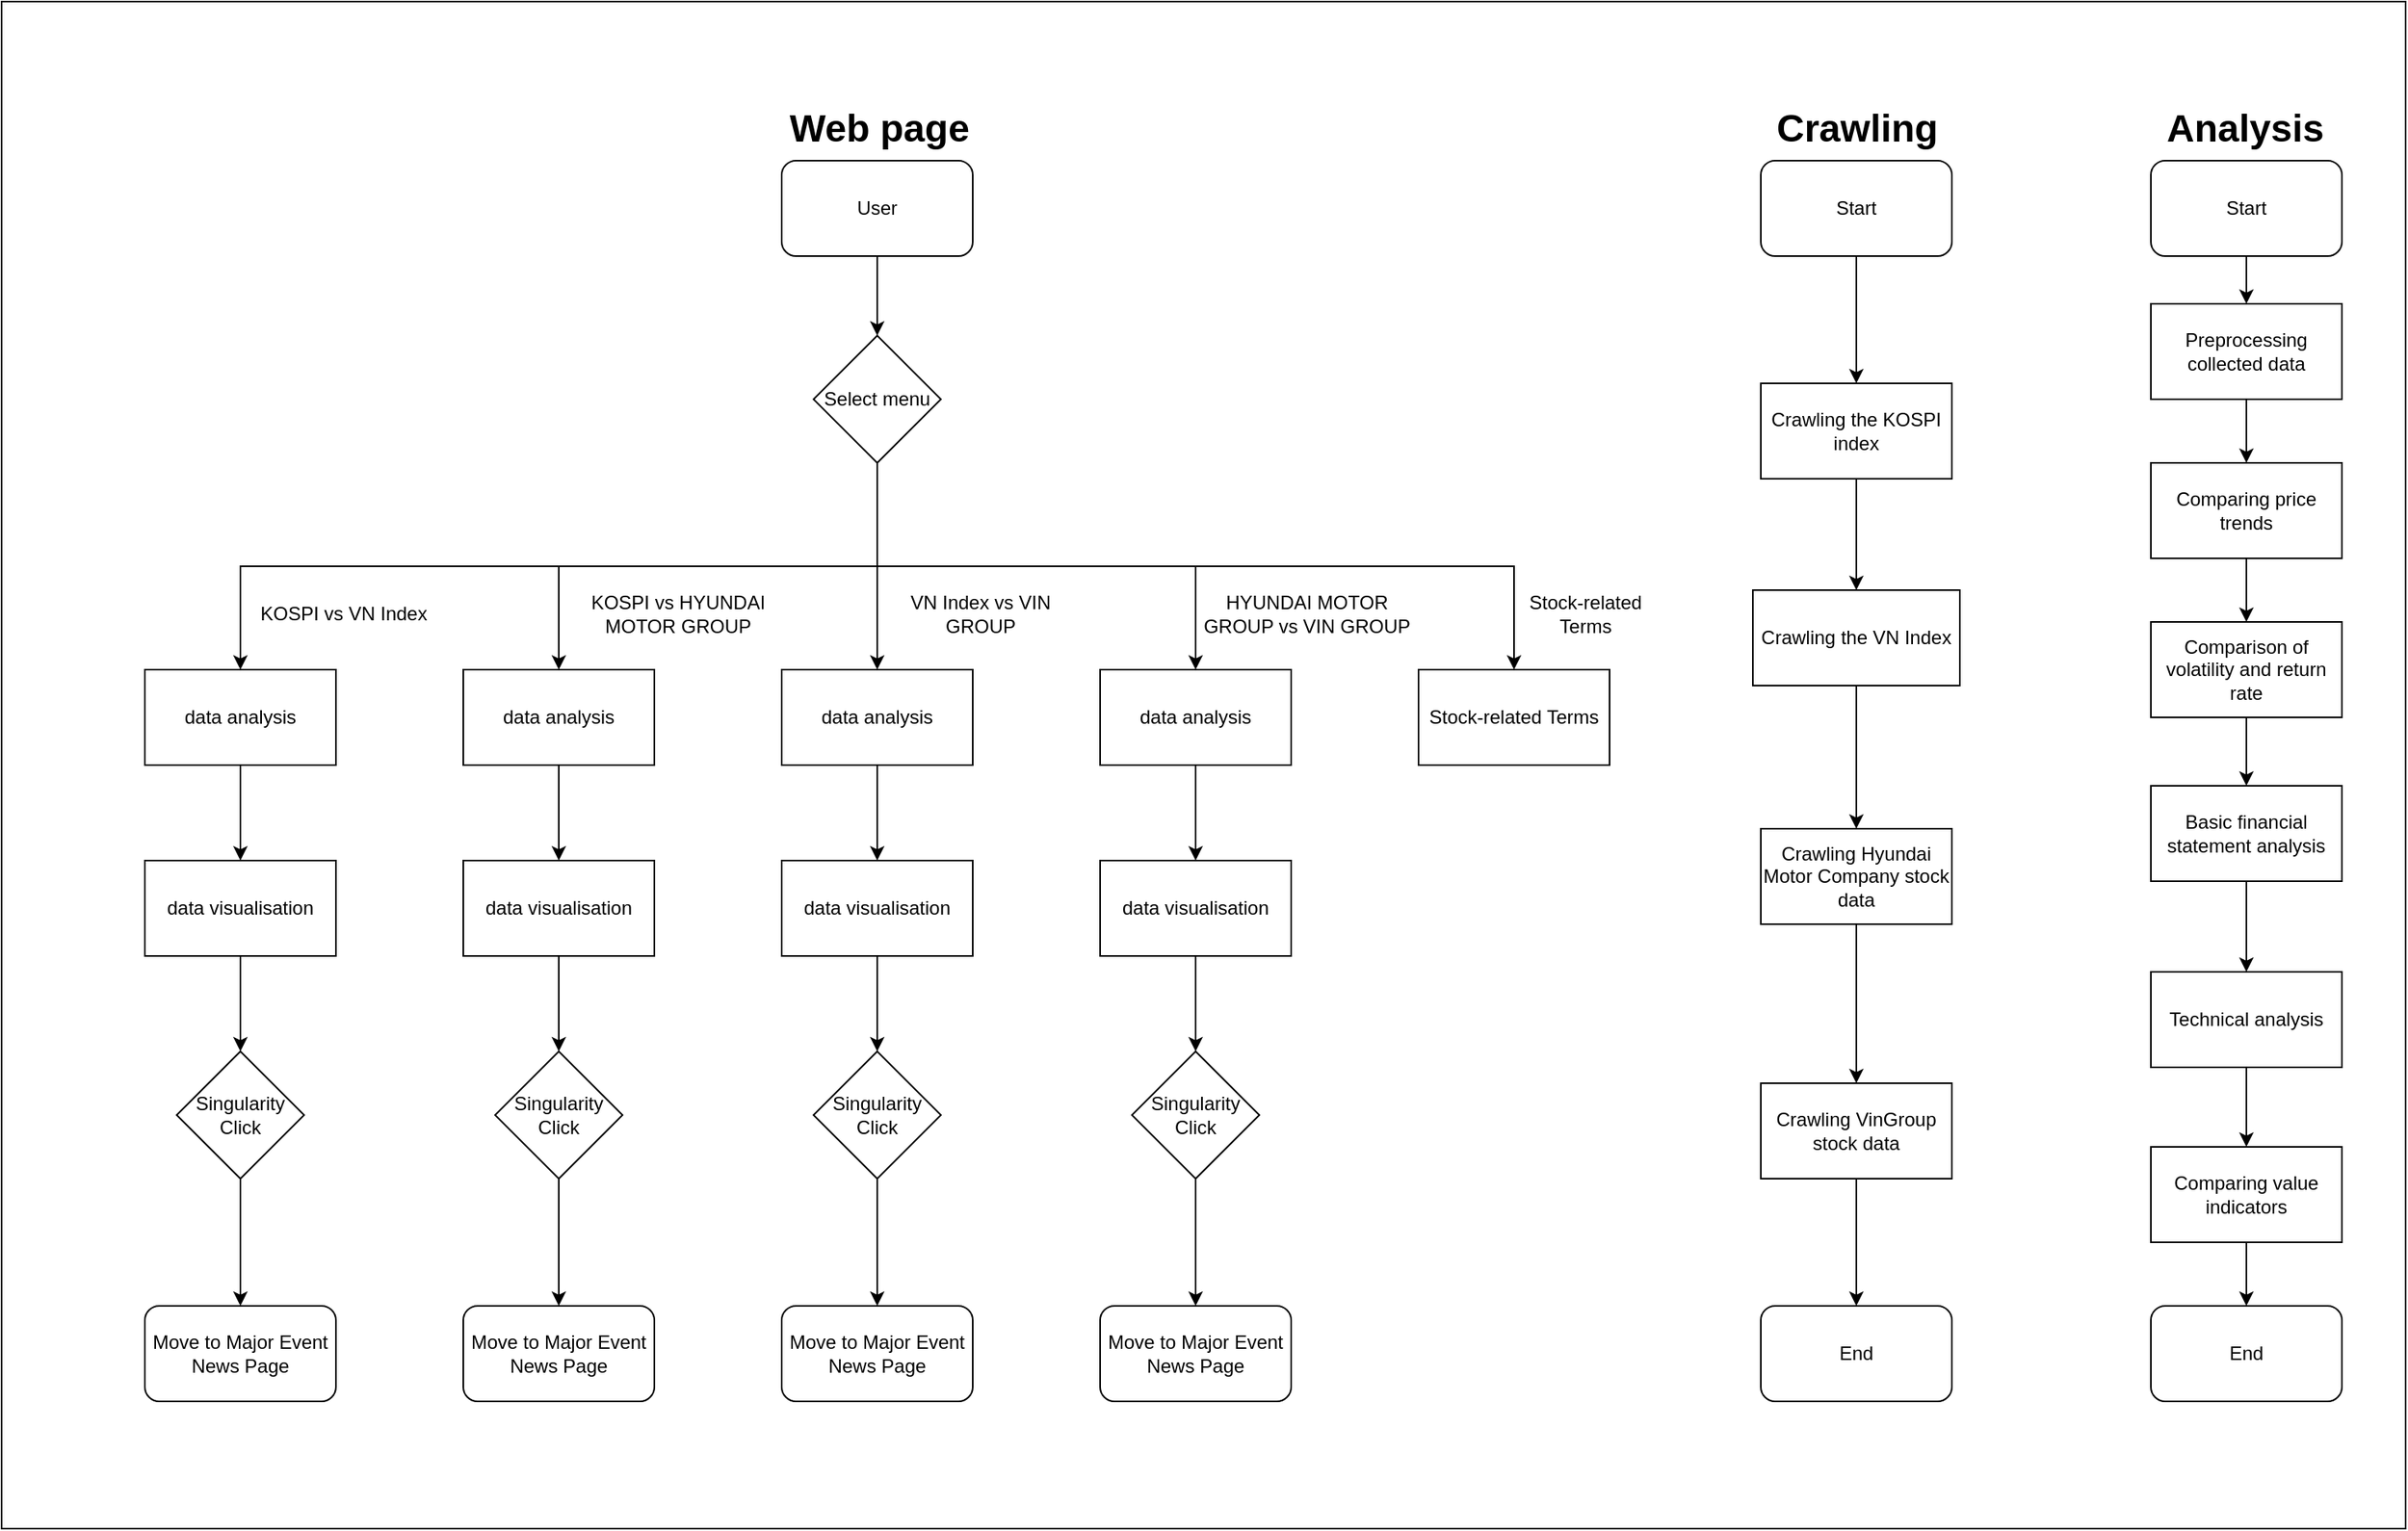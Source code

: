 <mxfile version="22.0.2" type="device">
  <diagram name="페이지-1" id="g54gzCtA1ma4HryOJT2_">
    <mxGraphModel dx="2345" dy="4337" grid="1" gridSize="10" guides="1" tooltips="1" connect="1" arrows="1" fold="1" page="1" pageScale="1" pageWidth="1169" pageHeight="827" math="0" shadow="0">
      <root>
        <mxCell id="0" />
        <mxCell id="1" parent="0" />
        <mxCell id="TIdGCy9vIDMMxU7cxqb9-118" value="" style="rounded=0;whiteSpace=wrap;html=1;" parent="1" vertex="1">
          <mxGeometry x="450" y="-2790" width="1510" height="960" as="geometry" />
        </mxCell>
        <mxCell id="TIdGCy9vIDMMxU7cxqb9-119" style="edgeStyle=orthogonalEdgeStyle;rounded=0;orthogonalLoop=1;jettySize=auto;html=1;exitX=0.5;exitY=1;exitDx=0;exitDy=0;entryX=0.5;entryY=0;entryDx=0;entryDy=0;" parent="1" source="TIdGCy9vIDMMxU7cxqb9-120" target="TIdGCy9vIDMMxU7cxqb9-126" edge="1">
          <mxGeometry relative="1" as="geometry" />
        </mxCell>
        <mxCell id="TIdGCy9vIDMMxU7cxqb9-120" value="User" style="rounded=1;whiteSpace=wrap;html=1;" parent="1" vertex="1">
          <mxGeometry x="940" y="-2690" width="120" height="60" as="geometry" />
        </mxCell>
        <mxCell id="TIdGCy9vIDMMxU7cxqb9-121" style="edgeStyle=orthogonalEdgeStyle;rounded=0;orthogonalLoop=1;jettySize=auto;html=1;exitX=0.5;exitY=1;exitDx=0;exitDy=0;entryX=0.5;entryY=0;entryDx=0;entryDy=0;" parent="1" source="TIdGCy9vIDMMxU7cxqb9-126" target="TIdGCy9vIDMMxU7cxqb9-128" edge="1">
          <mxGeometry relative="1" as="geometry" />
        </mxCell>
        <mxCell id="TIdGCy9vIDMMxU7cxqb9-122" style="edgeStyle=orthogonalEdgeStyle;rounded=0;orthogonalLoop=1;jettySize=auto;html=1;exitX=0.5;exitY=1;exitDx=0;exitDy=0;entryX=0.5;entryY=0;entryDx=0;entryDy=0;" parent="1" source="TIdGCy9vIDMMxU7cxqb9-126" target="TIdGCy9vIDMMxU7cxqb9-130" edge="1">
          <mxGeometry relative="1" as="geometry" />
        </mxCell>
        <mxCell id="TIdGCy9vIDMMxU7cxqb9-123" style="edgeStyle=orthogonalEdgeStyle;rounded=0;orthogonalLoop=1;jettySize=auto;html=1;exitX=0.5;exitY=1;exitDx=0;exitDy=0;entryX=0.5;entryY=0;entryDx=0;entryDy=0;" parent="1" source="TIdGCy9vIDMMxU7cxqb9-126" target="TIdGCy9vIDMMxU7cxqb9-132" edge="1">
          <mxGeometry relative="1" as="geometry" />
        </mxCell>
        <mxCell id="TIdGCy9vIDMMxU7cxqb9-124" style="edgeStyle=orthogonalEdgeStyle;rounded=0;orthogonalLoop=1;jettySize=auto;html=1;exitX=0.5;exitY=1;exitDx=0;exitDy=0;entryX=0.5;entryY=0;entryDx=0;entryDy=0;" parent="1" source="TIdGCy9vIDMMxU7cxqb9-126" target="TIdGCy9vIDMMxU7cxqb9-134" edge="1">
          <mxGeometry relative="1" as="geometry" />
        </mxCell>
        <mxCell id="TIdGCy9vIDMMxU7cxqb9-125" style="edgeStyle=orthogonalEdgeStyle;rounded=0;orthogonalLoop=1;jettySize=auto;html=1;exitX=0.5;exitY=1;exitDx=0;exitDy=0;entryX=0.5;entryY=0;entryDx=0;entryDy=0;" parent="1" source="TIdGCy9vIDMMxU7cxqb9-126" target="TIdGCy9vIDMMxU7cxqb9-135" edge="1">
          <mxGeometry relative="1" as="geometry" />
        </mxCell>
        <mxCell id="TIdGCy9vIDMMxU7cxqb9-126" value="Select menu" style="rhombus;whiteSpace=wrap;html=1;" parent="1" vertex="1">
          <mxGeometry x="960" y="-2580" width="80" height="80" as="geometry" />
        </mxCell>
        <mxCell id="TIdGCy9vIDMMxU7cxqb9-127" style="edgeStyle=orthogonalEdgeStyle;rounded=0;orthogonalLoop=1;jettySize=auto;html=1;exitX=0.5;exitY=1;exitDx=0;exitDy=0;entryX=0.5;entryY=0;entryDx=0;entryDy=0;" parent="1" source="TIdGCy9vIDMMxU7cxqb9-128" target="TIdGCy9vIDMMxU7cxqb9-137" edge="1">
          <mxGeometry relative="1" as="geometry" />
        </mxCell>
        <mxCell id="TIdGCy9vIDMMxU7cxqb9-128" value="data analysis" style="rounded=0;whiteSpace=wrap;html=1;" parent="1" vertex="1">
          <mxGeometry x="540" y="-2370" width="120" height="60" as="geometry" />
        </mxCell>
        <mxCell id="TIdGCy9vIDMMxU7cxqb9-129" style="edgeStyle=orthogonalEdgeStyle;rounded=0;orthogonalLoop=1;jettySize=auto;html=1;exitX=0.5;exitY=1;exitDx=0;exitDy=0;entryX=0.5;entryY=0;entryDx=0;entryDy=0;" parent="1" source="TIdGCy9vIDMMxU7cxqb9-130" target="TIdGCy9vIDMMxU7cxqb9-139" edge="1">
          <mxGeometry relative="1" as="geometry" />
        </mxCell>
        <mxCell id="TIdGCy9vIDMMxU7cxqb9-130" value="data analysis" style="rounded=0;whiteSpace=wrap;html=1;" parent="1" vertex="1">
          <mxGeometry x="740" y="-2370" width="120" height="60" as="geometry" />
        </mxCell>
        <mxCell id="TIdGCy9vIDMMxU7cxqb9-131" style="edgeStyle=orthogonalEdgeStyle;rounded=0;orthogonalLoop=1;jettySize=auto;html=1;exitX=0.5;exitY=1;exitDx=0;exitDy=0;entryX=0.5;entryY=0;entryDx=0;entryDy=0;" parent="1" source="TIdGCy9vIDMMxU7cxqb9-132" target="TIdGCy9vIDMMxU7cxqb9-141" edge="1">
          <mxGeometry relative="1" as="geometry" />
        </mxCell>
        <mxCell id="TIdGCy9vIDMMxU7cxqb9-132" value="data analysis" style="rounded=0;whiteSpace=wrap;html=1;" parent="1" vertex="1">
          <mxGeometry x="940" y="-2370" width="120" height="60" as="geometry" />
        </mxCell>
        <mxCell id="TIdGCy9vIDMMxU7cxqb9-133" style="edgeStyle=orthogonalEdgeStyle;rounded=0;orthogonalLoop=1;jettySize=auto;html=1;exitX=0.5;exitY=1;exitDx=0;exitDy=0;entryX=0.5;entryY=0;entryDx=0;entryDy=0;" parent="1" source="TIdGCy9vIDMMxU7cxqb9-134" target="TIdGCy9vIDMMxU7cxqb9-143" edge="1">
          <mxGeometry relative="1" as="geometry" />
        </mxCell>
        <mxCell id="TIdGCy9vIDMMxU7cxqb9-134" value="data analysis" style="rounded=0;whiteSpace=wrap;html=1;" parent="1" vertex="1">
          <mxGeometry x="1140" y="-2370" width="120" height="60" as="geometry" />
        </mxCell>
        <mxCell id="TIdGCy9vIDMMxU7cxqb9-135" value="Stock-related Terms" style="rounded=0;whiteSpace=wrap;html=1;" parent="1" vertex="1">
          <mxGeometry x="1340" y="-2370" width="120" height="60" as="geometry" />
        </mxCell>
        <mxCell id="TIdGCy9vIDMMxU7cxqb9-136" style="edgeStyle=orthogonalEdgeStyle;rounded=0;orthogonalLoop=1;jettySize=auto;html=1;exitX=0.5;exitY=1;exitDx=0;exitDy=0;entryX=0.5;entryY=0;entryDx=0;entryDy=0;" parent="1" source="TIdGCy9vIDMMxU7cxqb9-137" target="TIdGCy9vIDMMxU7cxqb9-145" edge="1">
          <mxGeometry relative="1" as="geometry" />
        </mxCell>
        <mxCell id="TIdGCy9vIDMMxU7cxqb9-137" value="data visualisation" style="rounded=0;whiteSpace=wrap;html=1;" parent="1" vertex="1">
          <mxGeometry x="540" y="-2250" width="120" height="60" as="geometry" />
        </mxCell>
        <mxCell id="TIdGCy9vIDMMxU7cxqb9-138" style="edgeStyle=orthogonalEdgeStyle;rounded=0;orthogonalLoop=1;jettySize=auto;html=1;exitX=0.5;exitY=1;exitDx=0;exitDy=0;entryX=0.5;entryY=0;entryDx=0;entryDy=0;" parent="1" source="TIdGCy9vIDMMxU7cxqb9-139" target="TIdGCy9vIDMMxU7cxqb9-147" edge="1">
          <mxGeometry relative="1" as="geometry" />
        </mxCell>
        <mxCell id="TIdGCy9vIDMMxU7cxqb9-139" value="data visualisation" style="rounded=0;whiteSpace=wrap;html=1;" parent="1" vertex="1">
          <mxGeometry x="740" y="-2250" width="120" height="60" as="geometry" />
        </mxCell>
        <mxCell id="TIdGCy9vIDMMxU7cxqb9-140" style="edgeStyle=orthogonalEdgeStyle;rounded=0;orthogonalLoop=1;jettySize=auto;html=1;exitX=0.5;exitY=1;exitDx=0;exitDy=0;entryX=0.5;entryY=0;entryDx=0;entryDy=0;" parent="1" source="TIdGCy9vIDMMxU7cxqb9-141" target="TIdGCy9vIDMMxU7cxqb9-149" edge="1">
          <mxGeometry relative="1" as="geometry" />
        </mxCell>
        <mxCell id="TIdGCy9vIDMMxU7cxqb9-141" value="data visualisation" style="rounded=0;whiteSpace=wrap;html=1;" parent="1" vertex="1">
          <mxGeometry x="940" y="-2250" width="120" height="60" as="geometry" />
        </mxCell>
        <mxCell id="TIdGCy9vIDMMxU7cxqb9-142" style="edgeStyle=orthogonalEdgeStyle;rounded=0;orthogonalLoop=1;jettySize=auto;html=1;exitX=0.5;exitY=1;exitDx=0;exitDy=0;entryX=0.5;entryY=0;entryDx=0;entryDy=0;" parent="1" source="TIdGCy9vIDMMxU7cxqb9-143" target="TIdGCy9vIDMMxU7cxqb9-151" edge="1">
          <mxGeometry relative="1" as="geometry" />
        </mxCell>
        <mxCell id="TIdGCy9vIDMMxU7cxqb9-143" value="data visualisation" style="rounded=0;whiteSpace=wrap;html=1;" parent="1" vertex="1">
          <mxGeometry x="1140" y="-2250" width="120" height="60" as="geometry" />
        </mxCell>
        <mxCell id="TIdGCy9vIDMMxU7cxqb9-144" style="edgeStyle=orthogonalEdgeStyle;rounded=0;orthogonalLoop=1;jettySize=auto;html=1;exitX=0.5;exitY=1;exitDx=0;exitDy=0;entryX=0.5;entryY=0;entryDx=0;entryDy=0;" parent="1" source="TIdGCy9vIDMMxU7cxqb9-145" target="TIdGCy9vIDMMxU7cxqb9-152" edge="1">
          <mxGeometry relative="1" as="geometry" />
        </mxCell>
        <mxCell id="TIdGCy9vIDMMxU7cxqb9-145" value="Singularity Click" style="rhombus;whiteSpace=wrap;html=1;" parent="1" vertex="1">
          <mxGeometry x="560" y="-2130" width="80" height="80" as="geometry" />
        </mxCell>
        <mxCell id="TIdGCy9vIDMMxU7cxqb9-146" style="edgeStyle=orthogonalEdgeStyle;rounded=0;orthogonalLoop=1;jettySize=auto;html=1;exitX=0.5;exitY=1;exitDx=0;exitDy=0;entryX=0.5;entryY=0;entryDx=0;entryDy=0;" parent="1" source="TIdGCy9vIDMMxU7cxqb9-147" target="TIdGCy9vIDMMxU7cxqb9-153" edge="1">
          <mxGeometry relative="1" as="geometry" />
        </mxCell>
        <mxCell id="TIdGCy9vIDMMxU7cxqb9-147" value="Singularity Click" style="rhombus;whiteSpace=wrap;html=1;" parent="1" vertex="1">
          <mxGeometry x="760" y="-2130" width="80" height="80" as="geometry" />
        </mxCell>
        <mxCell id="TIdGCy9vIDMMxU7cxqb9-148" style="edgeStyle=orthogonalEdgeStyle;rounded=0;orthogonalLoop=1;jettySize=auto;html=1;exitX=0.5;exitY=1;exitDx=0;exitDy=0;entryX=0.5;entryY=0;entryDx=0;entryDy=0;" parent="1" source="TIdGCy9vIDMMxU7cxqb9-149" target="TIdGCy9vIDMMxU7cxqb9-154" edge="1">
          <mxGeometry relative="1" as="geometry" />
        </mxCell>
        <mxCell id="TIdGCy9vIDMMxU7cxqb9-149" value="Singularity Click" style="rhombus;whiteSpace=wrap;html=1;" parent="1" vertex="1">
          <mxGeometry x="960" y="-2130" width="80" height="80" as="geometry" />
        </mxCell>
        <mxCell id="TIdGCy9vIDMMxU7cxqb9-150" style="edgeStyle=orthogonalEdgeStyle;rounded=0;orthogonalLoop=1;jettySize=auto;html=1;exitX=0.5;exitY=1;exitDx=0;exitDy=0;entryX=0.5;entryY=0;entryDx=0;entryDy=0;" parent="1" source="TIdGCy9vIDMMxU7cxqb9-151" target="TIdGCy9vIDMMxU7cxqb9-155" edge="1">
          <mxGeometry relative="1" as="geometry" />
        </mxCell>
        <mxCell id="TIdGCy9vIDMMxU7cxqb9-151" value="Singularity Click" style="rhombus;whiteSpace=wrap;html=1;" parent="1" vertex="1">
          <mxGeometry x="1160" y="-2130" width="80" height="80" as="geometry" />
        </mxCell>
        <mxCell id="TIdGCy9vIDMMxU7cxqb9-152" value="Move to Major Event News Page" style="rounded=1;whiteSpace=wrap;html=1;" parent="1" vertex="1">
          <mxGeometry x="540" y="-1970" width="120" height="60" as="geometry" />
        </mxCell>
        <mxCell id="TIdGCy9vIDMMxU7cxqb9-153" value="Move to Major Event News Page" style="rounded=1;whiteSpace=wrap;html=1;" parent="1" vertex="1">
          <mxGeometry x="740" y="-1970" width="120" height="60" as="geometry" />
        </mxCell>
        <mxCell id="TIdGCy9vIDMMxU7cxqb9-154" value="Move to Major Event News Page" style="rounded=1;whiteSpace=wrap;html=1;" parent="1" vertex="1">
          <mxGeometry x="940" y="-1970" width="120" height="60" as="geometry" />
        </mxCell>
        <mxCell id="TIdGCy9vIDMMxU7cxqb9-155" value="Move to Major Event News Page" style="rounded=1;whiteSpace=wrap;html=1;" parent="1" vertex="1">
          <mxGeometry x="1140" y="-1970" width="120" height="60" as="geometry" />
        </mxCell>
        <mxCell id="TIdGCy9vIDMMxU7cxqb9-156" style="edgeStyle=orthogonalEdgeStyle;rounded=0;orthogonalLoop=1;jettySize=auto;html=1;exitX=0.5;exitY=1;exitDx=0;exitDy=0;entryX=0.5;entryY=0;entryDx=0;entryDy=0;" parent="1" source="TIdGCy9vIDMMxU7cxqb9-157" target="TIdGCy9vIDMMxU7cxqb9-159" edge="1">
          <mxGeometry relative="1" as="geometry" />
        </mxCell>
        <mxCell id="TIdGCy9vIDMMxU7cxqb9-157" value="Start" style="rounded=1;whiteSpace=wrap;html=1;" parent="1" vertex="1">
          <mxGeometry x="1555" y="-2690" width="120" height="60" as="geometry" />
        </mxCell>
        <mxCell id="TIdGCy9vIDMMxU7cxqb9-158" style="edgeStyle=orthogonalEdgeStyle;rounded=0;orthogonalLoop=1;jettySize=auto;html=1;exitX=0.5;exitY=1;exitDx=0;exitDy=0;entryX=0.5;entryY=0;entryDx=0;entryDy=0;" parent="1" source="TIdGCy9vIDMMxU7cxqb9-159" target="TIdGCy9vIDMMxU7cxqb9-161" edge="1">
          <mxGeometry relative="1" as="geometry" />
        </mxCell>
        <mxCell id="TIdGCy9vIDMMxU7cxqb9-159" value="Crawling the KOSPI index" style="rounded=0;whiteSpace=wrap;html=1;" parent="1" vertex="1">
          <mxGeometry x="1555" y="-2550" width="120" height="60" as="geometry" />
        </mxCell>
        <mxCell id="TIdGCy9vIDMMxU7cxqb9-160" style="edgeStyle=orthogonalEdgeStyle;rounded=0;orthogonalLoop=1;jettySize=auto;html=1;exitX=0.5;exitY=1;exitDx=0;exitDy=0;entryX=0.5;entryY=0;entryDx=0;entryDy=0;" parent="1" source="TIdGCy9vIDMMxU7cxqb9-161" target="TIdGCy9vIDMMxU7cxqb9-163" edge="1">
          <mxGeometry relative="1" as="geometry" />
        </mxCell>
        <mxCell id="TIdGCy9vIDMMxU7cxqb9-161" value="Crawling the VN Index" style="rounded=0;whiteSpace=wrap;html=1;" parent="1" vertex="1">
          <mxGeometry x="1550" y="-2420" width="130" height="60" as="geometry" />
        </mxCell>
        <mxCell id="TIdGCy9vIDMMxU7cxqb9-162" style="edgeStyle=orthogonalEdgeStyle;rounded=0;orthogonalLoop=1;jettySize=auto;html=1;exitX=0.5;exitY=1;exitDx=0;exitDy=0;entryX=0.5;entryY=0;entryDx=0;entryDy=0;" parent="1" source="TIdGCy9vIDMMxU7cxqb9-163" target="TIdGCy9vIDMMxU7cxqb9-165" edge="1">
          <mxGeometry relative="1" as="geometry" />
        </mxCell>
        <mxCell id="TIdGCy9vIDMMxU7cxqb9-163" value="Crawling Hyundai Motor Company stock data" style="rounded=0;whiteSpace=wrap;html=1;" parent="1" vertex="1">
          <mxGeometry x="1555" y="-2270" width="120" height="60" as="geometry" />
        </mxCell>
        <mxCell id="TIdGCy9vIDMMxU7cxqb9-164" style="edgeStyle=orthogonalEdgeStyle;rounded=0;orthogonalLoop=1;jettySize=auto;html=1;exitX=0.5;exitY=1;exitDx=0;exitDy=0;entryX=0.5;entryY=0;entryDx=0;entryDy=0;" parent="1" source="TIdGCy9vIDMMxU7cxqb9-165" target="TIdGCy9vIDMMxU7cxqb9-171" edge="1">
          <mxGeometry relative="1" as="geometry" />
        </mxCell>
        <mxCell id="TIdGCy9vIDMMxU7cxqb9-165" value="Crawling VinGroup stock data" style="rounded=0;whiteSpace=wrap;html=1;" parent="1" vertex="1">
          <mxGeometry x="1555" y="-2110" width="120" height="60" as="geometry" />
        </mxCell>
        <mxCell id="TIdGCy9vIDMMxU7cxqb9-166" value="KOSPI vs VN Index" style="text;html=1;strokeColor=none;fillColor=none;align=center;verticalAlign=middle;whiteSpace=wrap;rounded=0;" parent="1" vertex="1">
          <mxGeometry x="600" y="-2420" width="130" height="30" as="geometry" />
        </mxCell>
        <mxCell id="TIdGCy9vIDMMxU7cxqb9-167" value="KOSPI vs HYUNDAI MOTOR GROUP" style="text;html=1;strokeColor=none;fillColor=none;align=center;verticalAlign=middle;whiteSpace=wrap;rounded=0;" parent="1" vertex="1">
          <mxGeometry x="810" y="-2420" width="130" height="30" as="geometry" />
        </mxCell>
        <mxCell id="TIdGCy9vIDMMxU7cxqb9-168" value="VN Index vs VIN GROUP" style="text;html=1;strokeColor=none;fillColor=none;align=center;verticalAlign=middle;whiteSpace=wrap;rounded=0;" parent="1" vertex="1">
          <mxGeometry x="1000" y="-2420" width="130" height="30" as="geometry" />
        </mxCell>
        <mxCell id="TIdGCy9vIDMMxU7cxqb9-169" value="HYUNDAI MOTOR GROUP vs VIN GROUP" style="text;html=1;strokeColor=none;fillColor=none;align=center;verticalAlign=middle;whiteSpace=wrap;rounded=0;" parent="1" vertex="1">
          <mxGeometry x="1200" y="-2420" width="140" height="30" as="geometry" />
        </mxCell>
        <mxCell id="TIdGCy9vIDMMxU7cxqb9-170" value="Stock-related Terms" style="text;html=1;strokeColor=none;fillColor=none;align=center;verticalAlign=middle;whiteSpace=wrap;rounded=0;" parent="1" vertex="1">
          <mxGeometry x="1400" y="-2420" width="90" height="30" as="geometry" />
        </mxCell>
        <mxCell id="TIdGCy9vIDMMxU7cxqb9-171" value="End" style="rounded=1;whiteSpace=wrap;html=1;" parent="1" vertex="1">
          <mxGeometry x="1555" y="-1970" width="120" height="60" as="geometry" />
        </mxCell>
        <mxCell id="TIdGCy9vIDMMxU7cxqb9-172" value="&lt;h1&gt;Crawling&lt;/h1&gt;" style="text;html=1;strokeColor=none;fillColor=none;spacing=5;spacingTop=-20;whiteSpace=wrap;overflow=hidden;rounded=0;" parent="1" vertex="1">
          <mxGeometry x="1560" y="-2730" width="115" height="40" as="geometry" />
        </mxCell>
        <mxCell id="TIdGCy9vIDMMxU7cxqb9-173" value="&lt;h1&gt;Web page&lt;br&gt;&lt;/h1&gt;" style="text;html=1;strokeColor=none;fillColor=none;spacing=5;spacingTop=-20;whiteSpace=wrap;overflow=hidden;rounded=0;" parent="1" vertex="1">
          <mxGeometry x="940" y="-2730" width="130" height="40" as="geometry" />
        </mxCell>
        <mxCell id="TIdGCy9vIDMMxU7cxqb9-174" value="&lt;h1&gt;Analysis&lt;br&gt;&lt;/h1&gt;" style="text;html=1;strokeColor=none;fillColor=none;spacing=5;spacingTop=-20;whiteSpace=wrap;overflow=hidden;rounded=0;" parent="1" vertex="1">
          <mxGeometry x="1805" y="-2730" width="110" height="40" as="geometry" />
        </mxCell>
        <mxCell id="TIdGCy9vIDMMxU7cxqb9-175" style="edgeStyle=orthogonalEdgeStyle;rounded=0;orthogonalLoop=1;jettySize=auto;html=1;exitX=0.5;exitY=1;exitDx=0;exitDy=0;entryX=0.5;entryY=0;entryDx=0;entryDy=0;" parent="1" source="TIdGCy9vIDMMxU7cxqb9-176" target="TIdGCy9vIDMMxU7cxqb9-178" edge="1">
          <mxGeometry relative="1" as="geometry" />
        </mxCell>
        <mxCell id="TIdGCy9vIDMMxU7cxqb9-176" value="Start" style="rounded=1;whiteSpace=wrap;html=1;" parent="1" vertex="1">
          <mxGeometry x="1800" y="-2690" width="120" height="60" as="geometry" />
        </mxCell>
        <mxCell id="TIdGCy9vIDMMxU7cxqb9-177" style="edgeStyle=orthogonalEdgeStyle;rounded=0;orthogonalLoop=1;jettySize=auto;html=1;exitX=0.5;exitY=1;exitDx=0;exitDy=0;entryX=0.5;entryY=0;entryDx=0;entryDy=0;" parent="1" source="TIdGCy9vIDMMxU7cxqb9-178" target="TIdGCy9vIDMMxU7cxqb9-180" edge="1">
          <mxGeometry relative="1" as="geometry" />
        </mxCell>
        <mxCell id="TIdGCy9vIDMMxU7cxqb9-178" value="Preprocessing collected data" style="rounded=0;whiteSpace=wrap;html=1;" parent="1" vertex="1">
          <mxGeometry x="1800" y="-2600" width="120" height="60" as="geometry" />
        </mxCell>
        <mxCell id="TIdGCy9vIDMMxU7cxqb9-179" style="edgeStyle=orthogonalEdgeStyle;rounded=0;orthogonalLoop=1;jettySize=auto;html=1;exitX=0.5;exitY=1;exitDx=0;exitDy=0;entryX=0.5;entryY=0;entryDx=0;entryDy=0;" parent="1" source="TIdGCy9vIDMMxU7cxqb9-180" target="TIdGCy9vIDMMxU7cxqb9-182" edge="1">
          <mxGeometry relative="1" as="geometry" />
        </mxCell>
        <mxCell id="TIdGCy9vIDMMxU7cxqb9-180" value="Comparing price trends" style="rounded=0;whiteSpace=wrap;html=1;" parent="1" vertex="1">
          <mxGeometry x="1800" y="-2500" width="120" height="60" as="geometry" />
        </mxCell>
        <mxCell id="TIdGCy9vIDMMxU7cxqb9-181" style="edgeStyle=orthogonalEdgeStyle;rounded=0;orthogonalLoop=1;jettySize=auto;html=1;exitX=0.5;exitY=1;exitDx=0;exitDy=0;entryX=0.5;entryY=0;entryDx=0;entryDy=0;" parent="1" source="TIdGCy9vIDMMxU7cxqb9-182" target="TIdGCy9vIDMMxU7cxqb9-184" edge="1">
          <mxGeometry relative="1" as="geometry" />
        </mxCell>
        <mxCell id="TIdGCy9vIDMMxU7cxqb9-182" value="Comparison of volatility and return rate" style="rounded=0;whiteSpace=wrap;html=1;" parent="1" vertex="1">
          <mxGeometry x="1800" y="-2400" width="120" height="60" as="geometry" />
        </mxCell>
        <mxCell id="TIdGCy9vIDMMxU7cxqb9-183" style="edgeStyle=orthogonalEdgeStyle;rounded=0;orthogonalLoop=1;jettySize=auto;html=1;exitX=0.5;exitY=1;exitDx=0;exitDy=0;entryX=0.5;entryY=0;entryDx=0;entryDy=0;" parent="1" source="TIdGCy9vIDMMxU7cxqb9-184" target="TIdGCy9vIDMMxU7cxqb9-186" edge="1">
          <mxGeometry relative="1" as="geometry" />
        </mxCell>
        <mxCell id="TIdGCy9vIDMMxU7cxqb9-184" value="Basic financial statement analysis" style="rounded=0;whiteSpace=wrap;html=1;" parent="1" vertex="1">
          <mxGeometry x="1800" y="-2297" width="120" height="60" as="geometry" />
        </mxCell>
        <mxCell id="TIdGCy9vIDMMxU7cxqb9-185" style="edgeStyle=orthogonalEdgeStyle;rounded=0;orthogonalLoop=1;jettySize=auto;html=1;exitX=0.5;exitY=1;exitDx=0;exitDy=0;entryX=0.5;entryY=0;entryDx=0;entryDy=0;" parent="1" source="TIdGCy9vIDMMxU7cxqb9-186" target="TIdGCy9vIDMMxU7cxqb9-188" edge="1">
          <mxGeometry relative="1" as="geometry" />
        </mxCell>
        <mxCell id="TIdGCy9vIDMMxU7cxqb9-186" value="Technical analysis" style="rounded=0;whiteSpace=wrap;html=1;" parent="1" vertex="1">
          <mxGeometry x="1800" y="-2180" width="120" height="60" as="geometry" />
        </mxCell>
        <mxCell id="TIdGCy9vIDMMxU7cxqb9-187" style="edgeStyle=orthogonalEdgeStyle;rounded=0;orthogonalLoop=1;jettySize=auto;html=1;exitX=0.5;exitY=1;exitDx=0;exitDy=0;entryX=0.5;entryY=0;entryDx=0;entryDy=0;" parent="1" source="TIdGCy9vIDMMxU7cxqb9-188" target="TIdGCy9vIDMMxU7cxqb9-189" edge="1">
          <mxGeometry relative="1" as="geometry" />
        </mxCell>
        <mxCell id="TIdGCy9vIDMMxU7cxqb9-188" value="Comparing value indicators" style="rounded=0;whiteSpace=wrap;html=1;" parent="1" vertex="1">
          <mxGeometry x="1800" y="-2070" width="120" height="60" as="geometry" />
        </mxCell>
        <mxCell id="TIdGCy9vIDMMxU7cxqb9-189" value="End" style="rounded=1;whiteSpace=wrap;html=1;" parent="1" vertex="1">
          <mxGeometry x="1800" y="-1970" width="120" height="60" as="geometry" />
        </mxCell>
      </root>
    </mxGraphModel>
  </diagram>
</mxfile>
